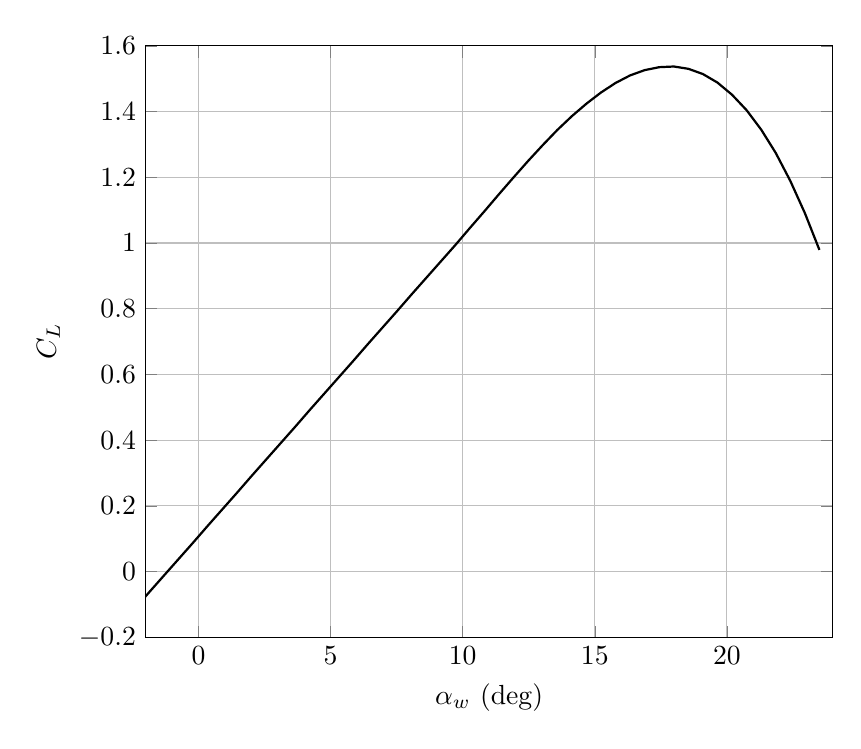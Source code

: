 %CL vs Alpha clean WING
\begin{tikzpicture}

\begin{axis}[
width=0.85\textwidth,
height=0.75\textwidth,
scaled ticks=false, tick label style={/pgf/number format/fixed},
xmin=-2,
xmax=24,
xlabel={$\alpha_{w}$ (deg)},
xmajorgrids,
ymin=-0.2,
ymax=1.6,
ylabel={$C_L$ },
ymajorgrids,
]

\addplot [
color=black,
thick
]
table[row sep=crcr]{
-3.5	-0.212\\
-2.949	-0.162\\
-2.398	-0.112\\
-1.847	-0.061\\
-1.296	-0.011\\
-0.745	0.039\\
-0.194	0.089\\
0.357	0.14\\
0.908	0.19\\
1.459	0.24\\
2.01	0.291\\
2.561	0.341\\
3.112	0.391\\
3.663	0.441\\
4.214	0.492\\
4.765	0.542\\
5.316	0.592\\
5.867	0.642\\
6.418	0.693\\
6.969	0.743\\
7.52	0.793\\
8.071	0.844\\
8.622	0.894\\
9.173	0.944\\
9.724	0.994\\
10.276	1.046\\
10.827	1.097\\
11.378	1.149\\
11.929	1.2\\
12.48	1.25\\
13.031	1.298\\
13.582	1.344\\
14.133	1.386\\
14.684	1.424\\
15.235	1.458\\
15.786	1.487\\
16.337	1.51\\
16.888	1.526\\
17.439	1.535\\
17.99	1.537\\
18.541	1.53\\
19.092	1.514\\
19.643	1.488\\
20.194	1.451\\
20.745	1.404\\
21.296	1.345\\
21.847	1.274\\
22.398	1.189\\
22.949	1.091\\
23.5	0.979\\
};
\end{axis}
\end{tikzpicture}%

